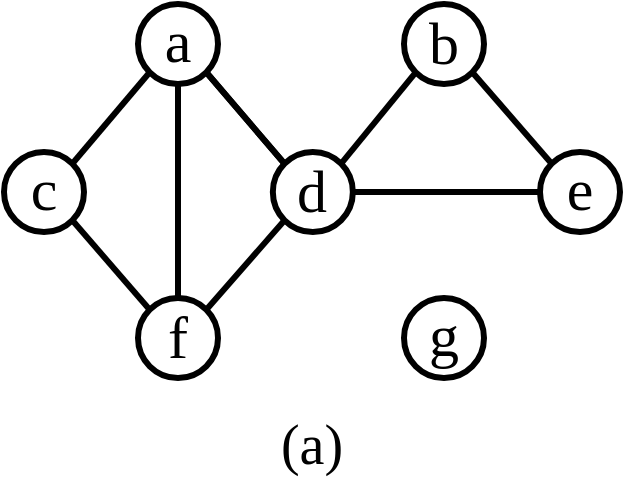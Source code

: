 <mxfile version="20.3.0" type="device"><diagram id="tnpmAse3wfGcbaP7wo5v" name="Page-1"><mxGraphModel dx="1298" dy="900" grid="1" gridSize="10" guides="1" tooltips="1" connect="1" arrows="1" fold="1" page="1" pageScale="1" pageWidth="850" pageHeight="1100" math="0" shadow="0"><root><mxCell id="0"/><mxCell id="1" parent="0"/><mxCell id="N9lSf95S_p1fI-2ic_bn-1" value="" style="group" vertex="1" connectable="0" parent="1"><mxGeometry x="40" y="40" width="308" height="235" as="geometry"/></mxCell><mxCell id="N9lSf95S_p1fI-2ic_bn-2" value="g" style="ellipse;whiteSpace=wrap;html=1;aspect=fixed;strokeWidth=3;fontFamily=Times New Roman;fontSize=30;spacing=0;spacingTop=-5;" vertex="1" parent="N9lSf95S_p1fI-2ic_bn-1"><mxGeometry x="200" y="147" width="40" height="40" as="geometry"/></mxCell><mxCell id="N9lSf95S_p1fI-2ic_bn-3" value="f" style="ellipse;whiteSpace=wrap;html=1;aspect=fixed;strokeWidth=3;fontFamily=Times New Roman;fontSize=30;spacing=0;spacingTop=-2;" vertex="1" parent="N9lSf95S_p1fI-2ic_bn-1"><mxGeometry x="67" y="147" width="40" height="40" as="geometry"/></mxCell><mxCell id="N9lSf95S_p1fI-2ic_bn-4" value="e" style="ellipse;whiteSpace=wrap;html=1;aspect=fixed;strokeWidth=3;fontFamily=Times New Roman;fontSize=30;spacing=0;spacingTop=-5;" vertex="1" parent="N9lSf95S_p1fI-2ic_bn-1"><mxGeometry x="268" y="74" width="40" height="40" as="geometry"/></mxCell><mxCell id="N9lSf95S_p1fI-2ic_bn-5" style="edgeStyle=none;rounded=0;orthogonalLoop=1;jettySize=auto;html=1;exitX=1;exitY=0.5;exitDx=0;exitDy=0;entryX=0;entryY=0.5;entryDx=0;entryDy=0;strokeWidth=3;endArrow=none;endFill=0;" edge="1" parent="N9lSf95S_p1fI-2ic_bn-1" source="N9lSf95S_p1fI-2ic_bn-6" target="N9lSf95S_p1fI-2ic_bn-4"><mxGeometry relative="1" as="geometry"/></mxCell><mxCell id="N9lSf95S_p1fI-2ic_bn-6" value="d" style="ellipse;whiteSpace=wrap;html=1;aspect=fixed;strokeWidth=3;fontFamily=Times New Roman;fontSize=30;spacing=0;spacingTop=-2;" vertex="1" parent="N9lSf95S_p1fI-2ic_bn-1"><mxGeometry x="134.42" y="74" width="40" height="40" as="geometry"/></mxCell><mxCell id="N9lSf95S_p1fI-2ic_bn-7" style="edgeStyle=none;rounded=0;orthogonalLoop=1;jettySize=auto;html=1;exitX=1;exitY=0;exitDx=0;exitDy=0;entryX=0;entryY=1;entryDx=0;entryDy=0;strokeWidth=3;endArrow=none;endFill=0;" edge="1" parent="N9lSf95S_p1fI-2ic_bn-1" source="N9lSf95S_p1fI-2ic_bn-3" target="N9lSf95S_p1fI-2ic_bn-6"><mxGeometry relative="1" as="geometry"/></mxCell><mxCell id="N9lSf95S_p1fI-2ic_bn-8" style="edgeStyle=none;rounded=0;orthogonalLoop=1;jettySize=auto;html=1;exitX=1;exitY=1;exitDx=0;exitDy=0;entryX=0;entryY=0;entryDx=0;entryDy=0;strokeWidth=3;endArrow=none;endFill=0;" edge="1" parent="N9lSf95S_p1fI-2ic_bn-1" source="N9lSf95S_p1fI-2ic_bn-9" target="N9lSf95S_p1fI-2ic_bn-3"><mxGeometry relative="1" as="geometry"/></mxCell><mxCell id="N9lSf95S_p1fI-2ic_bn-9" value="c" style="ellipse;whiteSpace=wrap;html=1;aspect=fixed;strokeWidth=3;fontFamily=Times New Roman;fontSize=30;spacing=0;spacingTop=-5;" vertex="1" parent="N9lSf95S_p1fI-2ic_bn-1"><mxGeometry y="74" width="40" height="40" as="geometry"/></mxCell><mxCell id="N9lSf95S_p1fI-2ic_bn-10" style="edgeStyle=none;rounded=0;orthogonalLoop=1;jettySize=auto;html=1;exitX=0;exitY=1;exitDx=0;exitDy=0;entryX=1;entryY=0;entryDx=0;entryDy=0;strokeWidth=3;endArrow=none;endFill=0;" edge="1" parent="N9lSf95S_p1fI-2ic_bn-1" source="N9lSf95S_p1fI-2ic_bn-12" target="N9lSf95S_p1fI-2ic_bn-6"><mxGeometry relative="1" as="geometry"/></mxCell><mxCell id="N9lSf95S_p1fI-2ic_bn-11" style="edgeStyle=none;rounded=0;orthogonalLoop=1;jettySize=auto;html=1;exitX=1;exitY=1;exitDx=0;exitDy=0;entryX=0;entryY=0;entryDx=0;entryDy=0;strokeWidth=3;endArrow=none;endFill=0;" edge="1" parent="N9lSf95S_p1fI-2ic_bn-1" source="N9lSf95S_p1fI-2ic_bn-12" target="N9lSf95S_p1fI-2ic_bn-4"><mxGeometry relative="1" as="geometry"/></mxCell><mxCell id="N9lSf95S_p1fI-2ic_bn-12" value="b" style="ellipse;whiteSpace=wrap;html=1;aspect=fixed;strokeWidth=3;fontFamily=Times New Roman;fontSize=30;spacing=0;spacingTop=-2;" vertex="1" parent="N9lSf95S_p1fI-2ic_bn-1"><mxGeometry x="200" width="40" height="40" as="geometry"/></mxCell><mxCell id="N9lSf95S_p1fI-2ic_bn-13" style="rounded=0;orthogonalLoop=1;jettySize=auto;html=1;exitX=0;exitY=1;exitDx=0;exitDy=0;entryX=1;entryY=0;entryDx=0;entryDy=0;strokeWidth=3;endArrow=none;endFill=0;" edge="1" parent="N9lSf95S_p1fI-2ic_bn-1" source="N9lSf95S_p1fI-2ic_bn-17" target="N9lSf95S_p1fI-2ic_bn-9"><mxGeometry relative="1" as="geometry"/></mxCell><mxCell id="N9lSf95S_p1fI-2ic_bn-14" style="edgeStyle=none;rounded=0;orthogonalLoop=1;jettySize=auto;html=1;exitX=1;exitY=1;exitDx=0;exitDy=0;entryX=0;entryY=0;entryDx=0;entryDy=0;strokeWidth=3;endArrow=none;endFill=0;" edge="1" parent="N9lSf95S_p1fI-2ic_bn-1" source="N9lSf95S_p1fI-2ic_bn-17" target="N9lSf95S_p1fI-2ic_bn-6"><mxGeometry relative="1" as="geometry"/></mxCell><mxCell id="N9lSf95S_p1fI-2ic_bn-15" style="edgeStyle=none;rounded=0;orthogonalLoop=1;jettySize=auto;html=1;exitX=0.5;exitY=1;exitDx=0;exitDy=0;entryX=0.5;entryY=0;entryDx=0;entryDy=0;strokeWidth=3;endArrow=none;endFill=0;" edge="1" parent="N9lSf95S_p1fI-2ic_bn-1" source="N9lSf95S_p1fI-2ic_bn-17" target="N9lSf95S_p1fI-2ic_bn-3"><mxGeometry relative="1" as="geometry"/></mxCell><mxCell id="N9lSf95S_p1fI-2ic_bn-16" style="edgeStyle=none;rounded=0;orthogonalLoop=1;jettySize=auto;html=1;exitX=1;exitY=1;exitDx=0;exitDy=0;entryX=0;entryY=0;entryDx=0;entryDy=0;strokeWidth=3;endArrow=none;endFill=0;" edge="1" parent="N9lSf95S_p1fI-2ic_bn-1" source="N9lSf95S_p1fI-2ic_bn-17" target="N9lSf95S_p1fI-2ic_bn-6"><mxGeometry relative="1" as="geometry"/></mxCell><mxCell id="N9lSf95S_p1fI-2ic_bn-17" value="a" style="ellipse;whiteSpace=wrap;html=1;aspect=fixed;strokeWidth=3;fontFamily=Times New Roman;fontSize=30;spacing=0;labelPosition=center;verticalLabelPosition=middle;align=center;verticalAlign=middle;spacingTop=-5;" vertex="1" parent="N9lSf95S_p1fI-2ic_bn-1"><mxGeometry x="67" width="40" height="40" as="geometry"/></mxCell><mxCell id="N9lSf95S_p1fI-2ic_bn-18" value="&lt;font style=&quot;font-size: 28px;&quot; face=&quot;Times New Roman&quot;&gt;(a)&lt;/font&gt;" style="text;html=1;strokeColor=none;fillColor=none;align=center;verticalAlign=middle;whiteSpace=wrap;rounded=0;strokeWidth=3;" vertex="1" parent="N9lSf95S_p1fI-2ic_bn-1"><mxGeometry x="124.42" y="205" width="60" height="30" as="geometry"/></mxCell></root></mxGraphModel></diagram></mxfile>